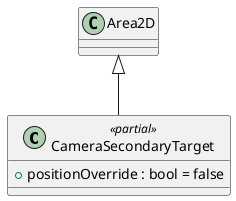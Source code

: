 @startuml
class CameraSecondaryTarget <<partial>> {
    + positionOverride : bool = false
}
Area2D <|-- CameraSecondaryTarget
@enduml
